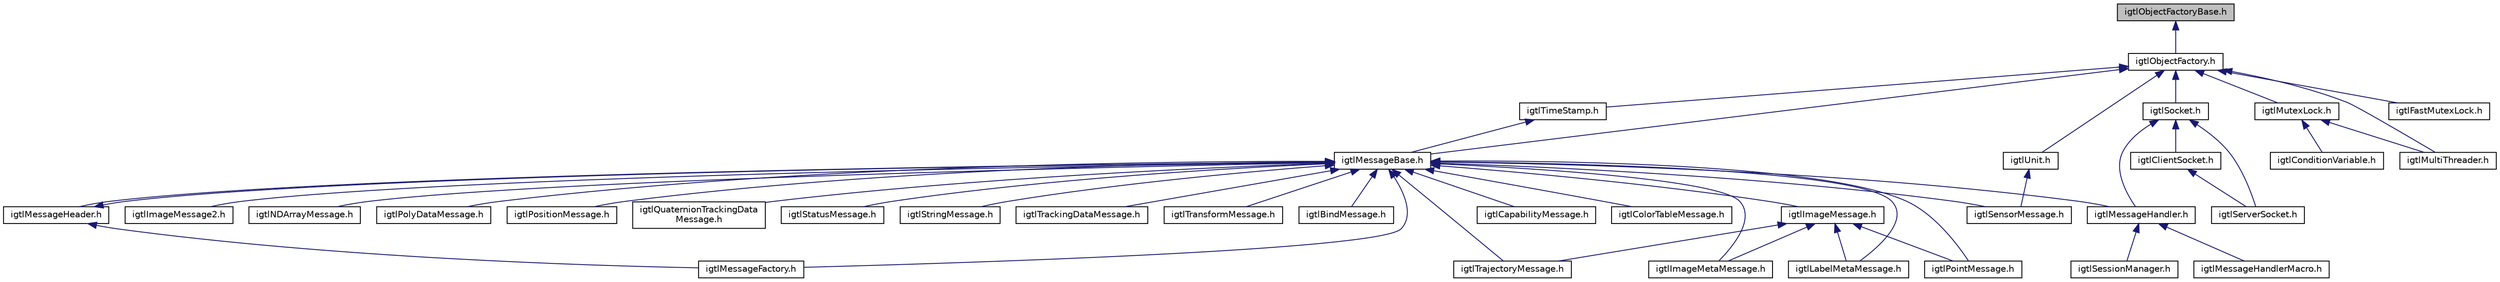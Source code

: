 digraph "igtlObjectFactoryBase.h"
{
  edge [fontname="Helvetica",fontsize="10",labelfontname="Helvetica",labelfontsize="10"];
  node [fontname="Helvetica",fontsize="10",shape=record];
  Node1 [label="igtlObjectFactoryBase.h",height=0.2,width=0.4,color="black", fillcolor="grey75", style="filled", fontcolor="black"];
  Node1 -> Node2 [dir="back",color="midnightblue",fontsize="10",style="solid",fontname="Helvetica"];
  Node2 [label="igtlObjectFactory.h",height=0.2,width=0.4,color="black", fillcolor="white", style="filled",URL="$igtlObjectFactory_8h.html"];
  Node2 -> Node3 [dir="back",color="midnightblue",fontsize="10",style="solid",fontname="Helvetica"];
  Node3 [label="igtlMessageBase.h",height=0.2,width=0.4,color="black", fillcolor="white", style="filled",URL="$igtlMessageBase_8h.html"];
  Node3 -> Node4 [dir="back",color="midnightblue",fontsize="10",style="solid",fontname="Helvetica"];
  Node4 [label="igtlBindMessage.h",height=0.2,width=0.4,color="black", fillcolor="white", style="filled",URL="$igtlBindMessage_8h.html"];
  Node3 -> Node5 [dir="back",color="midnightblue",fontsize="10",style="solid",fontname="Helvetica"];
  Node5 [label="igtlMessageHeader.h",height=0.2,width=0.4,color="black", fillcolor="white", style="filled",URL="$igtlMessageHeader_8h.html"];
  Node5 -> Node3 [dir="back",color="midnightblue",fontsize="10",style="solid",fontname="Helvetica"];
  Node5 -> Node6 [dir="back",color="midnightblue",fontsize="10",style="solid",fontname="Helvetica"];
  Node6 [label="igtlMessageFactory.h",height=0.2,width=0.4,color="black", fillcolor="white", style="filled",URL="$igtlMessageFactory_8h.html"];
  Node3 -> Node7 [dir="back",color="midnightblue",fontsize="10",style="solid",fontname="Helvetica"];
  Node7 [label="igtlCapabilityMessage.h",height=0.2,width=0.4,color="black", fillcolor="white", style="filled",URL="$igtlCapabilityMessage_8h.html"];
  Node3 -> Node8 [dir="back",color="midnightblue",fontsize="10",style="solid",fontname="Helvetica"];
  Node8 [label="igtlColorTableMessage.h",height=0.2,width=0.4,color="black", fillcolor="white", style="filled",URL="$igtlColorTableMessage_8h.html"];
  Node3 -> Node9 [dir="back",color="midnightblue",fontsize="10",style="solid",fontname="Helvetica"];
  Node9 [label="igtlImageMessage.h",height=0.2,width=0.4,color="black", fillcolor="white", style="filled",URL="$igtlImageMessage_8h.html"];
  Node9 -> Node10 [dir="back",color="midnightblue",fontsize="10",style="solid",fontname="Helvetica"];
  Node10 [label="igtlImageMetaMessage.h",height=0.2,width=0.4,color="black", fillcolor="white", style="filled",URL="$igtlImageMetaMessage_8h.html"];
  Node9 -> Node11 [dir="back",color="midnightblue",fontsize="10",style="solid",fontname="Helvetica"];
  Node11 [label="igtlLabelMetaMessage.h",height=0.2,width=0.4,color="black", fillcolor="white", style="filled",URL="$igtlLabelMetaMessage_8h.html"];
  Node9 -> Node12 [dir="back",color="midnightblue",fontsize="10",style="solid",fontname="Helvetica"];
  Node12 [label="igtlPointMessage.h",height=0.2,width=0.4,color="black", fillcolor="white", style="filled",URL="$igtlPointMessage_8h.html"];
  Node9 -> Node13 [dir="back",color="midnightblue",fontsize="10",style="solid",fontname="Helvetica"];
  Node13 [label="igtlTrajectoryMessage.h",height=0.2,width=0.4,color="black", fillcolor="white", style="filled",URL="$igtlTrajectoryMessage_8h.html"];
  Node3 -> Node14 [dir="back",color="midnightblue",fontsize="10",style="solid",fontname="Helvetica"];
  Node14 [label="igtlImageMessage2.h",height=0.2,width=0.4,color="black", fillcolor="white", style="filled",URL="$igtlImageMessage2_8h.html"];
  Node3 -> Node10 [dir="back",color="midnightblue",fontsize="10",style="solid",fontname="Helvetica"];
  Node3 -> Node11 [dir="back",color="midnightblue",fontsize="10",style="solid",fontname="Helvetica"];
  Node3 -> Node6 [dir="back",color="midnightblue",fontsize="10",style="solid",fontname="Helvetica"];
  Node3 -> Node15 [dir="back",color="midnightblue",fontsize="10",style="solid",fontname="Helvetica"];
  Node15 [label="igtlMessageHandler.h",height=0.2,width=0.4,color="black", fillcolor="white", style="filled",URL="$igtlMessageHandler_8h.html"];
  Node15 -> Node16 [dir="back",color="midnightblue",fontsize="10",style="solid",fontname="Helvetica"];
  Node16 [label="igtlMessageHandlerMacro.h",height=0.2,width=0.4,color="black", fillcolor="white", style="filled",URL="$igtlMessageHandlerMacro_8h.html"];
  Node15 -> Node17 [dir="back",color="midnightblue",fontsize="10",style="solid",fontname="Helvetica"];
  Node17 [label="igtlSessionManager.h",height=0.2,width=0.4,color="black", fillcolor="white", style="filled",URL="$igtlSessionManager_8h.html"];
  Node3 -> Node18 [dir="back",color="midnightblue",fontsize="10",style="solid",fontname="Helvetica"];
  Node18 [label="igtlNDArrayMessage.h",height=0.2,width=0.4,color="black", fillcolor="white", style="filled",URL="$igtlNDArrayMessage_8h.html"];
  Node3 -> Node12 [dir="back",color="midnightblue",fontsize="10",style="solid",fontname="Helvetica"];
  Node3 -> Node19 [dir="back",color="midnightblue",fontsize="10",style="solid",fontname="Helvetica"];
  Node19 [label="igtlPolyDataMessage.h",height=0.2,width=0.4,color="black", fillcolor="white", style="filled",URL="$igtlPolyDataMessage_8h.html"];
  Node3 -> Node20 [dir="back",color="midnightblue",fontsize="10",style="solid",fontname="Helvetica"];
  Node20 [label="igtlPositionMessage.h",height=0.2,width=0.4,color="black", fillcolor="white", style="filled",URL="$igtlPositionMessage_8h.html"];
  Node3 -> Node21 [dir="back",color="midnightblue",fontsize="10",style="solid",fontname="Helvetica"];
  Node21 [label="igtlQuaternionTrackingData\lMessage.h",height=0.2,width=0.4,color="black", fillcolor="white", style="filled",URL="$igtlQuaternionTrackingDataMessage_8h.html"];
  Node3 -> Node22 [dir="back",color="midnightblue",fontsize="10",style="solid",fontname="Helvetica"];
  Node22 [label="igtlSensorMessage.h",height=0.2,width=0.4,color="black", fillcolor="white", style="filled",URL="$igtlSensorMessage_8h.html"];
  Node3 -> Node23 [dir="back",color="midnightblue",fontsize="10",style="solid",fontname="Helvetica"];
  Node23 [label="igtlStatusMessage.h",height=0.2,width=0.4,color="black", fillcolor="white", style="filled",URL="$igtlStatusMessage_8h.html"];
  Node3 -> Node24 [dir="back",color="midnightblue",fontsize="10",style="solid",fontname="Helvetica"];
  Node24 [label="igtlStringMessage.h",height=0.2,width=0.4,color="black", fillcolor="white", style="filled",URL="$igtlStringMessage_8h.html"];
  Node3 -> Node25 [dir="back",color="midnightblue",fontsize="10",style="solid",fontname="Helvetica"];
  Node25 [label="igtlTrackingDataMessage.h",height=0.2,width=0.4,color="black", fillcolor="white", style="filled",URL="$igtlTrackingDataMessage_8h.html"];
  Node3 -> Node13 [dir="back",color="midnightblue",fontsize="10",style="solid",fontname="Helvetica"];
  Node3 -> Node26 [dir="back",color="midnightblue",fontsize="10",style="solid",fontname="Helvetica"];
  Node26 [label="igtlTransformMessage.h",height=0.2,width=0.4,color="black", fillcolor="white", style="filled",URL="$igtlTransformMessage_8h.html"];
  Node2 -> Node27 [dir="back",color="midnightblue",fontsize="10",style="solid",fontname="Helvetica"];
  Node27 [label="igtlTimeStamp.h",height=0.2,width=0.4,color="black", fillcolor="white", style="filled",URL="$igtlTimeStamp_8h.html"];
  Node27 -> Node3 [dir="back",color="midnightblue",fontsize="10",style="solid",fontname="Helvetica"];
  Node2 -> Node28 [dir="back",color="midnightblue",fontsize="10",style="solid",fontname="Helvetica"];
  Node28 [label="igtlSocket.h",height=0.2,width=0.4,color="black", fillcolor="white", style="filled",URL="$igtlSocket_8h.html"];
  Node28 -> Node29 [dir="back",color="midnightblue",fontsize="10",style="solid",fontname="Helvetica"];
  Node29 [label="igtlClientSocket.h",height=0.2,width=0.4,color="black", fillcolor="white", style="filled",URL="$igtlClientSocket_8h.html"];
  Node29 -> Node30 [dir="back",color="midnightblue",fontsize="10",style="solid",fontname="Helvetica"];
  Node30 [label="igtlServerSocket.h",height=0.2,width=0.4,color="black", fillcolor="white", style="filled",URL="$igtlServerSocket_8h.html"];
  Node28 -> Node15 [dir="back",color="midnightblue",fontsize="10",style="solid",fontname="Helvetica"];
  Node28 -> Node30 [dir="back",color="midnightblue",fontsize="10",style="solid",fontname="Helvetica"];
  Node2 -> Node31 [dir="back",color="midnightblue",fontsize="10",style="solid",fontname="Helvetica"];
  Node31 [label="igtlMutexLock.h",height=0.2,width=0.4,color="black", fillcolor="white", style="filled",URL="$igtlMutexLock_8h.html"];
  Node31 -> Node32 [dir="back",color="midnightblue",fontsize="10",style="solid",fontname="Helvetica"];
  Node32 [label="igtlConditionVariable.h",height=0.2,width=0.4,color="black", fillcolor="white", style="filled",URL="$igtlConditionVariable_8h.html"];
  Node31 -> Node33 [dir="back",color="midnightblue",fontsize="10",style="solid",fontname="Helvetica"];
  Node33 [label="igtlMultiThreader.h",height=0.2,width=0.4,color="black", fillcolor="white", style="filled",URL="$igtlMultiThreader_8h.html"];
  Node2 -> Node34 [dir="back",color="midnightblue",fontsize="10",style="solid",fontname="Helvetica"];
  Node34 [label="igtlFastMutexLock.h",height=0.2,width=0.4,color="black", fillcolor="white", style="filled",URL="$igtlFastMutexLock_8h.html"];
  Node2 -> Node33 [dir="back",color="midnightblue",fontsize="10",style="solid",fontname="Helvetica"];
  Node2 -> Node35 [dir="back",color="midnightblue",fontsize="10",style="solid",fontname="Helvetica"];
  Node35 [label="igtlUnit.h",height=0.2,width=0.4,color="black", fillcolor="white", style="filled",URL="$igtlUnit_8h.html"];
  Node35 -> Node22 [dir="back",color="midnightblue",fontsize="10",style="solid",fontname="Helvetica"];
}
